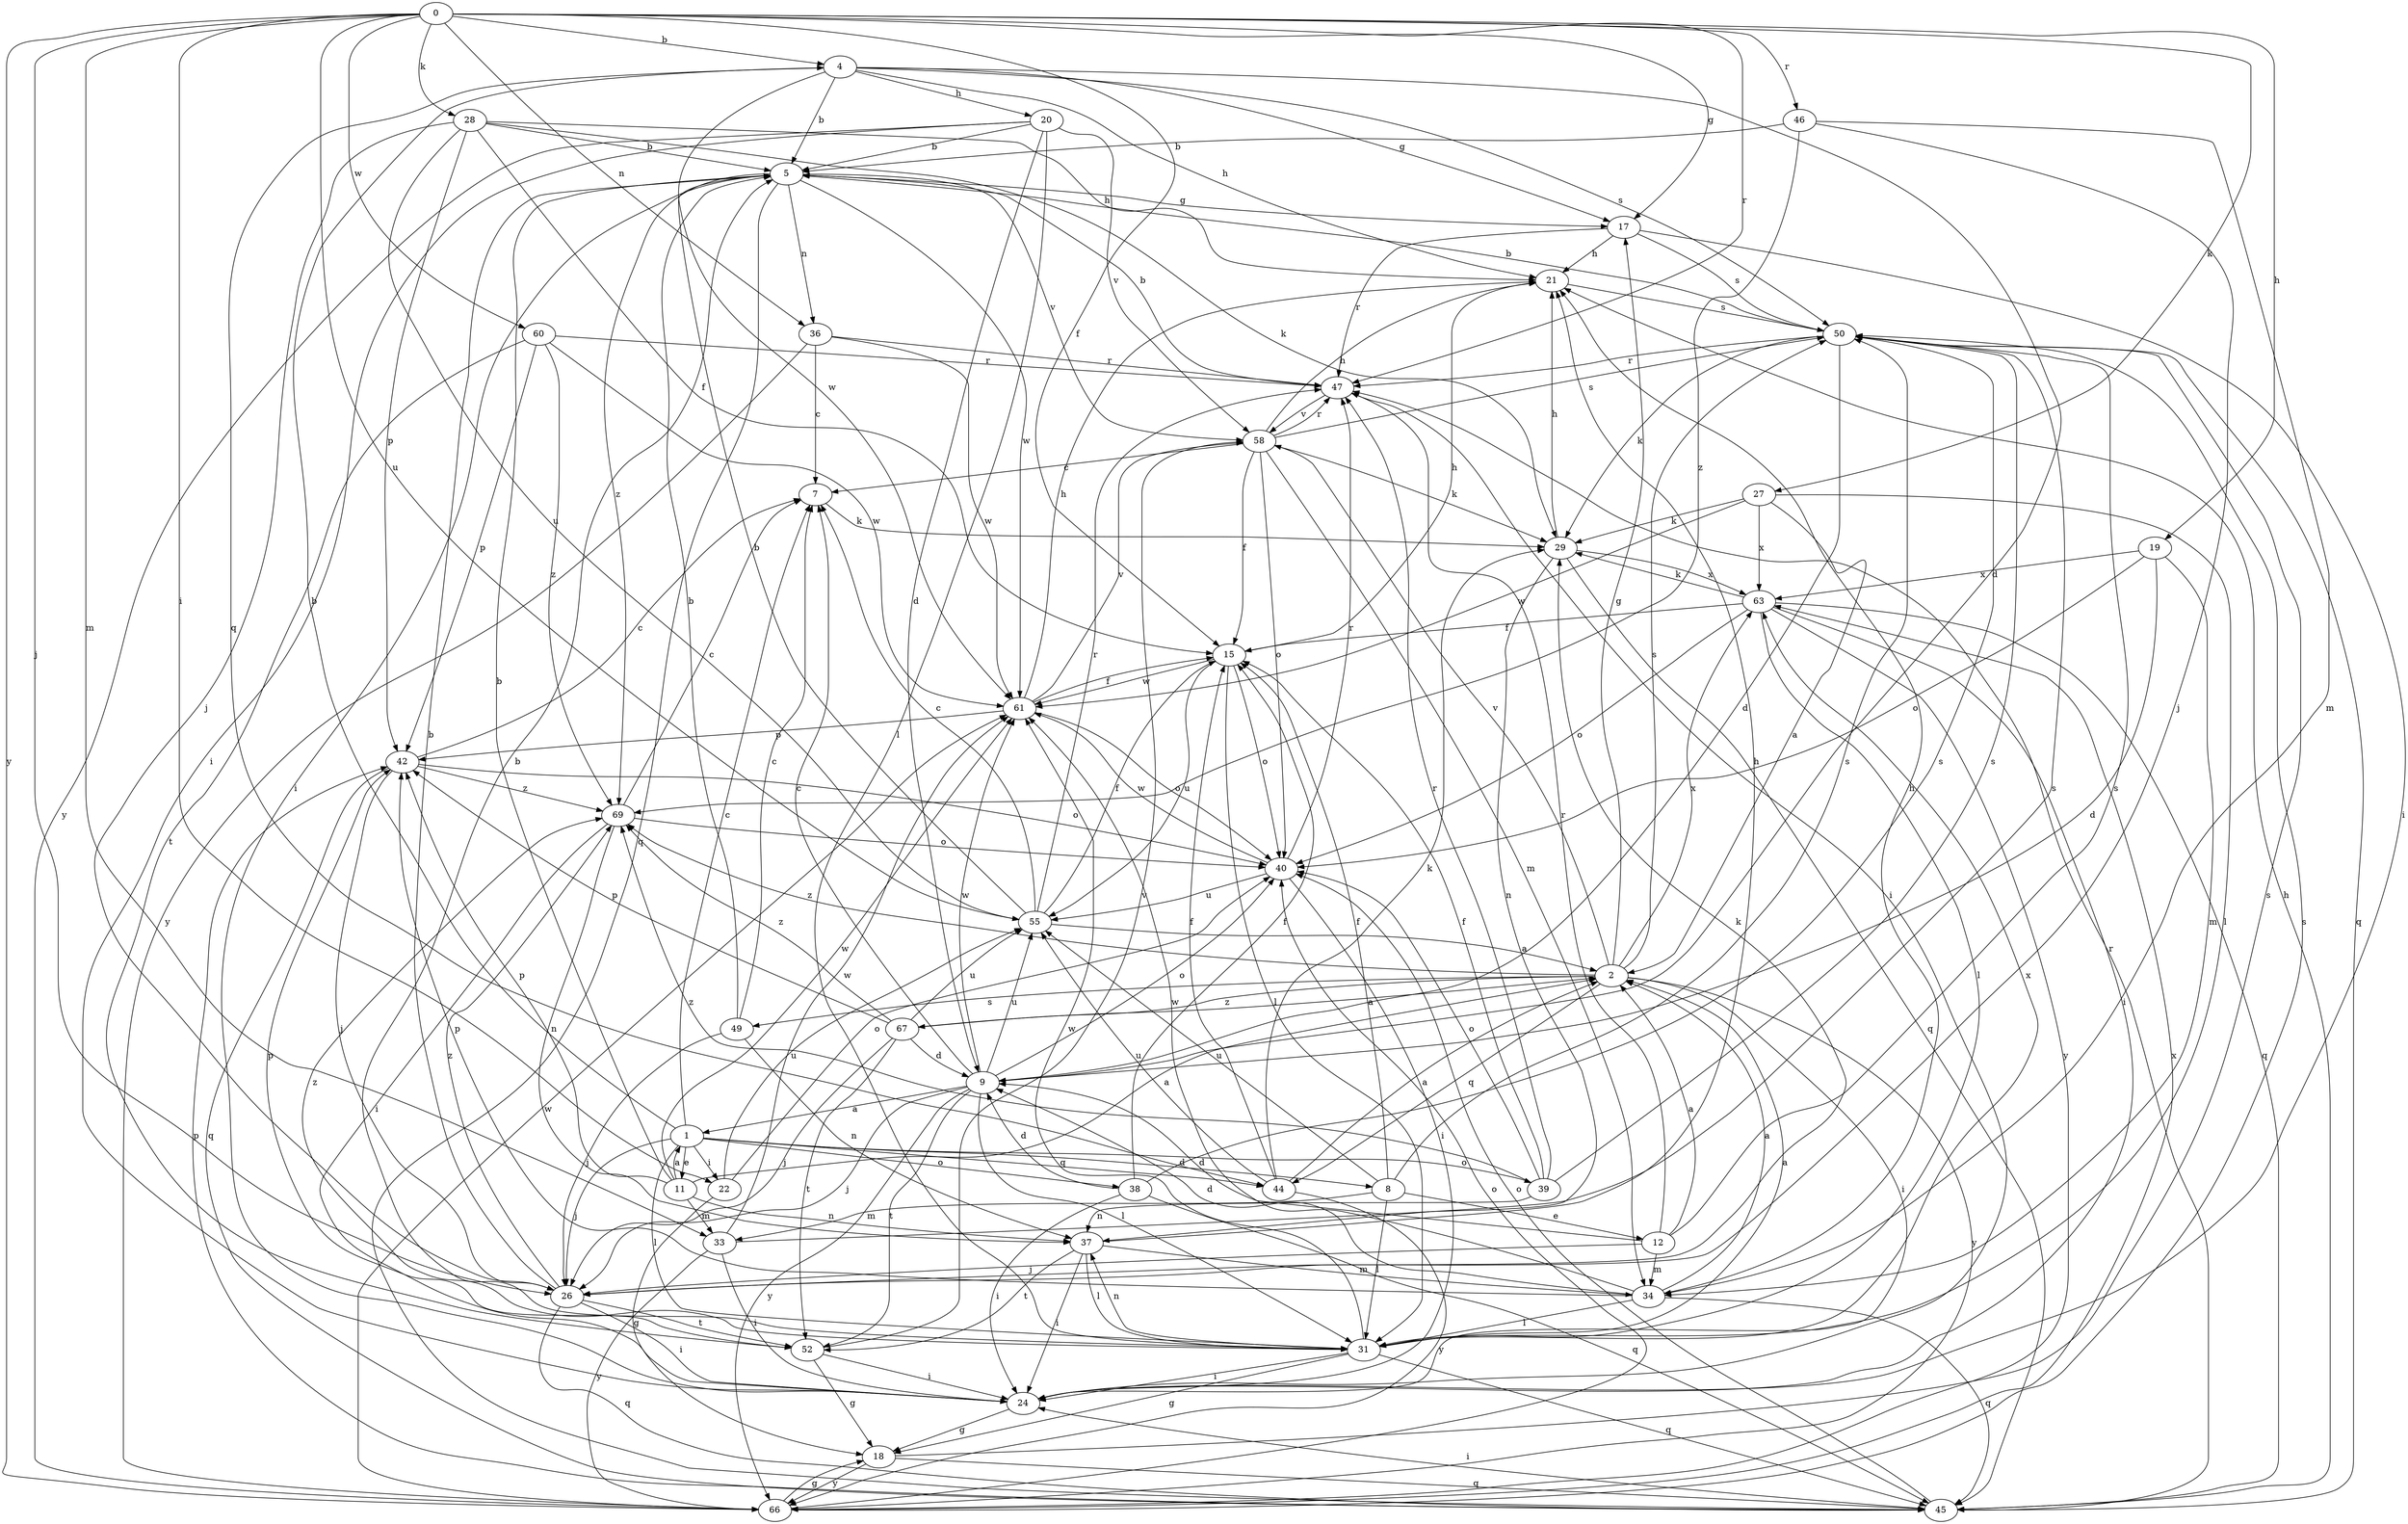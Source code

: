 strict digraph  {
0;
1;
2;
4;
5;
7;
8;
9;
11;
12;
15;
17;
18;
19;
20;
21;
22;
24;
26;
27;
28;
29;
31;
33;
34;
36;
37;
38;
39;
40;
42;
44;
45;
46;
47;
49;
50;
52;
55;
58;
60;
61;
63;
66;
67;
69;
0 -> 4  [label=b];
0 -> 15  [label=f];
0 -> 17  [label=g];
0 -> 19  [label=h];
0 -> 22  [label=i];
0 -> 26  [label=j];
0 -> 27  [label=k];
0 -> 28  [label=k];
0 -> 33  [label=m];
0 -> 36  [label=n];
0 -> 46  [label=r];
0 -> 47  [label=r];
0 -> 55  [label=u];
0 -> 60  [label=w];
0 -> 66  [label=y];
1 -> 4  [label=b];
1 -> 7  [label=c];
1 -> 8  [label=d];
1 -> 11  [label=e];
1 -> 22  [label=i];
1 -> 26  [label=j];
1 -> 31  [label=l];
1 -> 38  [label=o];
1 -> 39  [label=o];
1 -> 44  [label=q];
2 -> 17  [label=g];
2 -> 24  [label=i];
2 -> 44  [label=q];
2 -> 49  [label=s];
2 -> 50  [label=s];
2 -> 58  [label=v];
2 -> 63  [label=x];
2 -> 66  [label=y];
2 -> 67  [label=z];
2 -> 69  [label=z];
4 -> 5  [label=b];
4 -> 9  [label=d];
4 -> 17  [label=g];
4 -> 20  [label=h];
4 -> 21  [label=h];
4 -> 44  [label=q];
4 -> 50  [label=s];
4 -> 61  [label=w];
5 -> 17  [label=g];
5 -> 24  [label=i];
5 -> 36  [label=n];
5 -> 45  [label=q];
5 -> 58  [label=v];
5 -> 61  [label=w];
5 -> 69  [label=z];
7 -> 29  [label=k];
8 -> 12  [label=e];
8 -> 15  [label=f];
8 -> 31  [label=l];
8 -> 33  [label=m];
8 -> 50  [label=s];
8 -> 55  [label=u];
9 -> 1  [label=a];
9 -> 7  [label=c];
9 -> 26  [label=j];
9 -> 31  [label=l];
9 -> 40  [label=o];
9 -> 52  [label=t];
9 -> 55  [label=u];
9 -> 61  [label=w];
9 -> 66  [label=y];
11 -> 1  [label=a];
11 -> 2  [label=a];
11 -> 5  [label=b];
11 -> 33  [label=m];
11 -> 37  [label=n];
11 -> 42  [label=p];
11 -> 61  [label=w];
12 -> 2  [label=a];
12 -> 9  [label=d];
12 -> 26  [label=j];
12 -> 34  [label=m];
12 -> 47  [label=r];
12 -> 50  [label=s];
15 -> 21  [label=h];
15 -> 31  [label=l];
15 -> 40  [label=o];
15 -> 55  [label=u];
15 -> 61  [label=w];
17 -> 21  [label=h];
17 -> 24  [label=i];
17 -> 47  [label=r];
17 -> 50  [label=s];
18 -> 45  [label=q];
18 -> 50  [label=s];
18 -> 66  [label=y];
19 -> 9  [label=d];
19 -> 34  [label=m];
19 -> 40  [label=o];
19 -> 63  [label=x];
20 -> 5  [label=b];
20 -> 9  [label=d];
20 -> 24  [label=i];
20 -> 31  [label=l];
20 -> 58  [label=v];
20 -> 66  [label=y];
21 -> 50  [label=s];
22 -> 18  [label=g];
22 -> 40  [label=o];
22 -> 55  [label=u];
24 -> 18  [label=g];
26 -> 5  [label=b];
26 -> 24  [label=i];
26 -> 29  [label=k];
26 -> 45  [label=q];
26 -> 52  [label=t];
26 -> 69  [label=z];
27 -> 2  [label=a];
27 -> 29  [label=k];
27 -> 31  [label=l];
27 -> 61  [label=w];
27 -> 63  [label=x];
28 -> 5  [label=b];
28 -> 15  [label=f];
28 -> 21  [label=h];
28 -> 26  [label=j];
28 -> 29  [label=k];
28 -> 42  [label=p];
28 -> 55  [label=u];
29 -> 21  [label=h];
29 -> 37  [label=n];
29 -> 45  [label=q];
29 -> 63  [label=x];
31 -> 2  [label=a];
31 -> 5  [label=b];
31 -> 18  [label=g];
31 -> 24  [label=i];
31 -> 37  [label=n];
31 -> 45  [label=q];
31 -> 61  [label=w];
31 -> 63  [label=x];
31 -> 69  [label=z];
33 -> 24  [label=i];
33 -> 50  [label=s];
33 -> 61  [label=w];
33 -> 66  [label=y];
34 -> 2  [label=a];
34 -> 9  [label=d];
34 -> 21  [label=h];
34 -> 31  [label=l];
34 -> 42  [label=p];
34 -> 45  [label=q];
34 -> 61  [label=w];
36 -> 7  [label=c];
36 -> 47  [label=r];
36 -> 61  [label=w];
36 -> 66  [label=y];
37 -> 21  [label=h];
37 -> 24  [label=i];
37 -> 31  [label=l];
37 -> 34  [label=m];
37 -> 52  [label=t];
38 -> 9  [label=d];
38 -> 15  [label=f];
38 -> 24  [label=i];
38 -> 45  [label=q];
38 -> 50  [label=s];
39 -> 15  [label=f];
39 -> 37  [label=n];
39 -> 40  [label=o];
39 -> 47  [label=r];
39 -> 50  [label=s];
39 -> 69  [label=z];
40 -> 24  [label=i];
40 -> 47  [label=r];
40 -> 55  [label=u];
40 -> 61  [label=w];
42 -> 7  [label=c];
42 -> 26  [label=j];
42 -> 40  [label=o];
42 -> 45  [label=q];
42 -> 69  [label=z];
44 -> 2  [label=a];
44 -> 15  [label=f];
44 -> 29  [label=k];
44 -> 55  [label=u];
44 -> 66  [label=y];
45 -> 21  [label=h];
45 -> 24  [label=i];
45 -> 40  [label=o];
45 -> 42  [label=p];
45 -> 47  [label=r];
46 -> 5  [label=b];
46 -> 26  [label=j];
46 -> 34  [label=m];
46 -> 69  [label=z];
47 -> 5  [label=b];
47 -> 24  [label=i];
47 -> 58  [label=v];
49 -> 5  [label=b];
49 -> 7  [label=c];
49 -> 26  [label=j];
49 -> 37  [label=n];
50 -> 5  [label=b];
50 -> 9  [label=d];
50 -> 29  [label=k];
50 -> 45  [label=q];
50 -> 47  [label=r];
52 -> 18  [label=g];
52 -> 24  [label=i];
52 -> 42  [label=p];
52 -> 58  [label=v];
55 -> 2  [label=a];
55 -> 5  [label=b];
55 -> 7  [label=c];
55 -> 15  [label=f];
55 -> 47  [label=r];
58 -> 7  [label=c];
58 -> 15  [label=f];
58 -> 21  [label=h];
58 -> 29  [label=k];
58 -> 34  [label=m];
58 -> 40  [label=o];
58 -> 47  [label=r];
58 -> 50  [label=s];
60 -> 42  [label=p];
60 -> 47  [label=r];
60 -> 52  [label=t];
60 -> 61  [label=w];
60 -> 69  [label=z];
61 -> 15  [label=f];
61 -> 21  [label=h];
61 -> 40  [label=o];
61 -> 42  [label=p];
61 -> 58  [label=v];
63 -> 15  [label=f];
63 -> 24  [label=i];
63 -> 29  [label=k];
63 -> 31  [label=l];
63 -> 40  [label=o];
63 -> 45  [label=q];
63 -> 66  [label=y];
66 -> 18  [label=g];
66 -> 40  [label=o];
66 -> 50  [label=s];
66 -> 61  [label=w];
66 -> 63  [label=x];
67 -> 2  [label=a];
67 -> 9  [label=d];
67 -> 26  [label=j];
67 -> 42  [label=p];
67 -> 52  [label=t];
67 -> 55  [label=u];
67 -> 69  [label=z];
69 -> 7  [label=c];
69 -> 24  [label=i];
69 -> 37  [label=n];
69 -> 40  [label=o];
}
